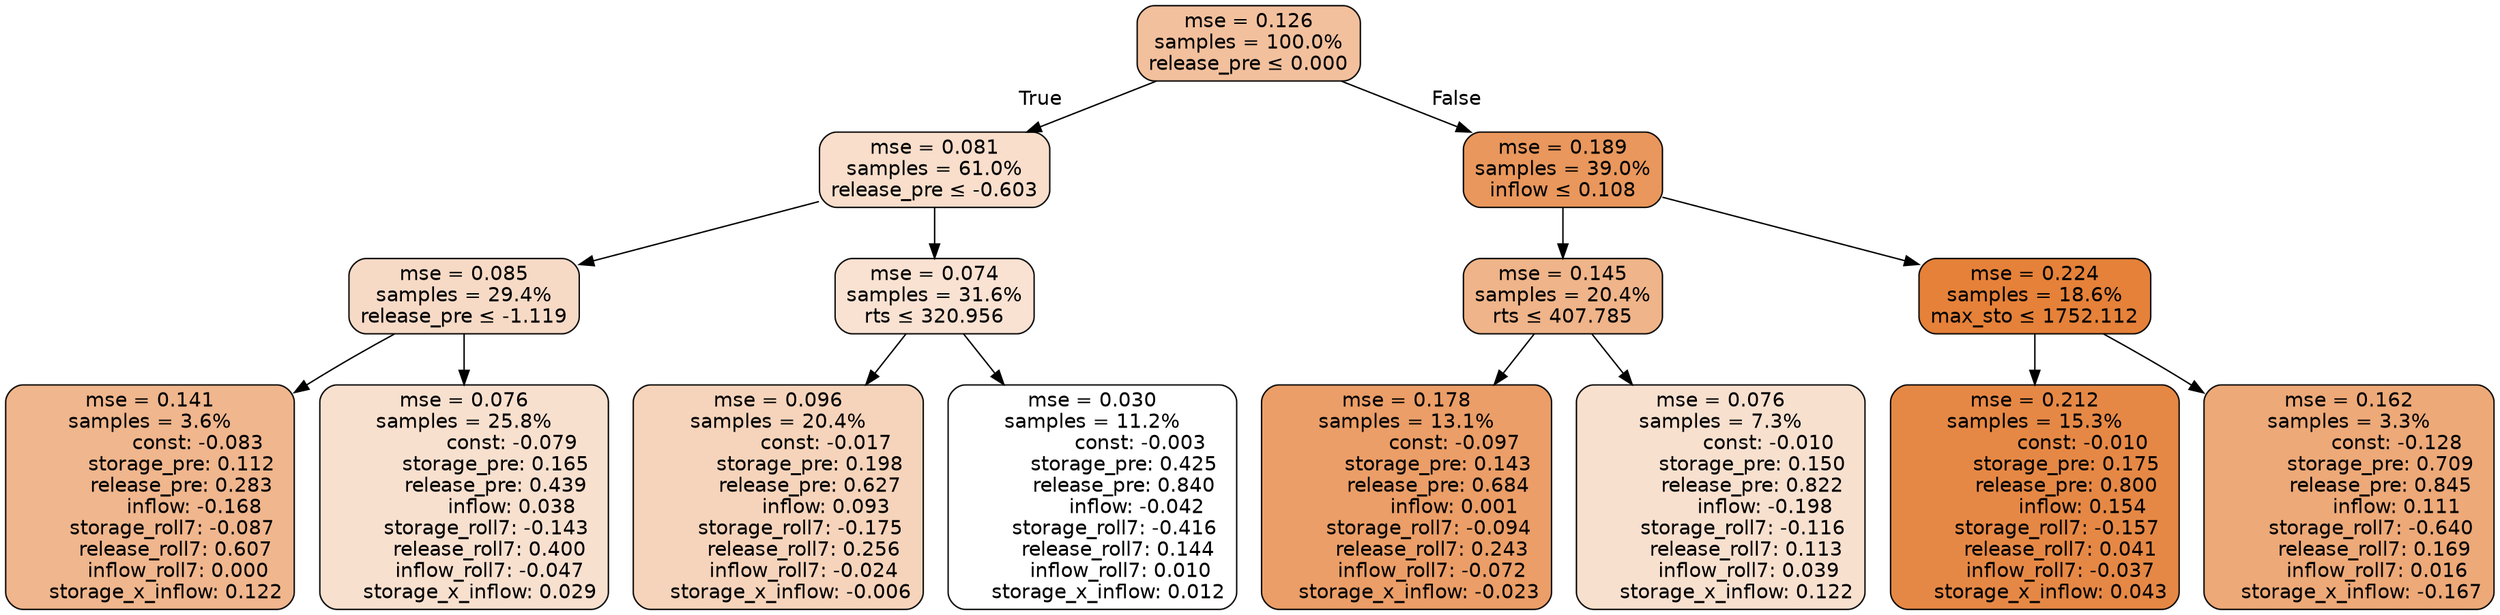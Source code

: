 digraph tree {
bgcolor="transparent"
node [shape=rectangle, style="filled, rounded", color="black", fontname=helvetica] ;
edge [fontname=helvetica] ;
	"0" [label="mse = 0.126
samples = 100.0%
release_pre &le; 0.000", fillcolor="#f2c09d"]
	"1" [label="mse = 0.081
samples = 61.0%
release_pre &le; -0.603", fillcolor="#f8decb"]
	"2" [label="mse = 0.085
samples = 29.4%
release_pre &le; -1.119", fillcolor="#f7dac6"]
	"3" [label="mse = 0.141
samples = 3.6%
               const: -0.083
          storage_pre: 0.112
          release_pre: 0.283
              inflow: -0.168
       storage_roll7: -0.087
        release_roll7: 0.607
         inflow_roll7: 0.000
     storage_x_inflow: 0.122", fillcolor="#f0b68d"]
	"4" [label="mse = 0.076
samples = 25.8%
               const: -0.079
          storage_pre: 0.165
          release_pre: 0.439
               inflow: 0.038
       storage_roll7: -0.143
        release_roll7: 0.400
        inflow_roll7: -0.047
     storage_x_inflow: 0.029", fillcolor="#f8e0cf"]
	"5" [label="mse = 0.074
samples = 31.6%
rts &le; 320.956", fillcolor="#f9e2d2"]
	"6" [label="mse = 0.096
samples = 20.4%
               const: -0.017
          storage_pre: 0.198
          release_pre: 0.627
               inflow: 0.093
       storage_roll7: -0.175
        release_roll7: 0.256
        inflow_roll7: -0.024
    storage_x_inflow: -0.006", fillcolor="#f6d4bb"]
	"7" [label="mse = 0.030
samples = 11.2%
               const: -0.003
          storage_pre: 0.425
          release_pre: 0.840
              inflow: -0.042
       storage_roll7: -0.416
        release_roll7: 0.144
         inflow_roll7: 0.010
     storage_x_inflow: 0.012", fillcolor="#ffffff"]
	"8" [label="mse = 0.189
samples = 39.0%
inflow &le; 0.108", fillcolor="#e9975c"]
	"9" [label="mse = 0.145
samples = 20.4%
rts &le; 407.785", fillcolor="#efb489"]
	"10" [label="mse = 0.178
samples = 13.1%
               const: -0.097
          storage_pre: 0.143
          release_pre: 0.684
               inflow: 0.001
       storage_roll7: -0.094
        release_roll7: 0.243
        inflow_roll7: -0.072
    storage_x_inflow: -0.023", fillcolor="#eb9e67"]
	"11" [label="mse = 0.076
samples = 7.3%
               const: -0.010
          storage_pre: 0.150
          release_pre: 0.822
              inflow: -0.198
       storage_roll7: -0.116
        release_roll7: 0.113
         inflow_roll7: 0.039
     storage_x_inflow: 0.122", fillcolor="#f8e0cf"]
	"12" [label="mse = 0.224
samples = 18.6%
max_sto &le; 1752.112", fillcolor="#e58139"]
	"13" [label="mse = 0.212
samples = 15.3%
               const: -0.010
          storage_pre: 0.175
          release_pre: 0.800
               inflow: 0.154
       storage_roll7: -0.157
        release_roll7: 0.041
        inflow_roll7: -0.037
     storage_x_inflow: 0.043", fillcolor="#e68845"]
	"14" [label="mse = 0.162
samples = 3.3%
               const: -0.128
          storage_pre: 0.709
          release_pre: 0.845
               inflow: 0.111
       storage_roll7: -0.640
        release_roll7: 0.169
         inflow_roll7: 0.016
    storage_x_inflow: -0.167", fillcolor="#eda978"]

	"0" -> "1" [labeldistance=2.5, labelangle=45, headlabel="True"]
	"1" -> "2"
	"2" -> "3"
	"2" -> "4"
	"1" -> "5"
	"5" -> "6"
	"5" -> "7"
	"0" -> "8" [labeldistance=2.5, labelangle=-45, headlabel="False"]
	"8" -> "9"
	"9" -> "10"
	"9" -> "11"
	"8" -> "12"
	"12" -> "13"
	"12" -> "14"
}